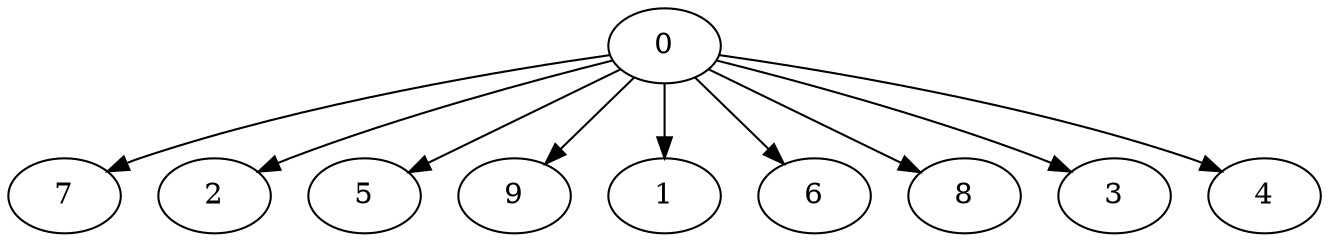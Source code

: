 digraph "Fork_Nodes_10_CCR_0.99_WeightType_Random_GB" {
	graph ["Duplicate states"=0,
		GraphType=Fork,
		"Max states in OPEN"=0,
		Modes="120000ms; topo-ordered tasks, ; Pruning: task equivalence, fixed order ready list, ; F-value: ; Optimisation: best schedule length (\
SL) optimisation on equal, ",
		NumberOfTasks=10,
		"Pruned using list schedule length"=99,
		"States removed from OPEN"=0,
		TargetSystem="Homogeneous-2",
		"Time to schedule (ms)"=125,
		"Total idle time"=5,
		"Total schedule length"=39,
		"Total sequential time"=72,
		"Total states created"=382
	];
	0	["Finish time"=3,
		Processor=0,
		"Start time"=0,
		Weight=3];
	7	["Finish time"=38,
		Processor=0,
		"Start time"=28,
		Weight=10];
	0 -> 7	[Weight=11];
	2	["Finish time"=14,
		Processor=1,
		"Start time"=5,
		Weight=9];
	0 -> 2	[Weight=2];
	5	["Finish time"=23,
		Processor=1,
		"Start time"=14,
		Weight=9];
	0 -> 5	[Weight=7];
	9	["Finish time"=32,
		Processor=1,
		"Start time"=23,
		Weight=9];
	0 -> 9	[Weight=7];
	1	["Finish time"=19,
		Processor=0,
		"Start time"=11,
		Weight=8];
	0 -> 1	[Weight=8];
	6	["Finish time"=11,
		Processor=0,
		"Start time"=3,
		Weight=8];
	0 -> 6	[Weight=7];
	8	["Finish time"=39,
		Processor=1,
		"Start time"=32,
		Weight=7];
	0 -> 8	[Weight=10];
	3	["Finish time"=28,
		Processor=0,
		"Start time"=22,
		Weight=6];
	0 -> 3	[Weight=10];
	4	["Finish time"=22,
		Processor=0,
		"Start time"=19,
		Weight=3];
	0 -> 4	[Weight=9];
}
